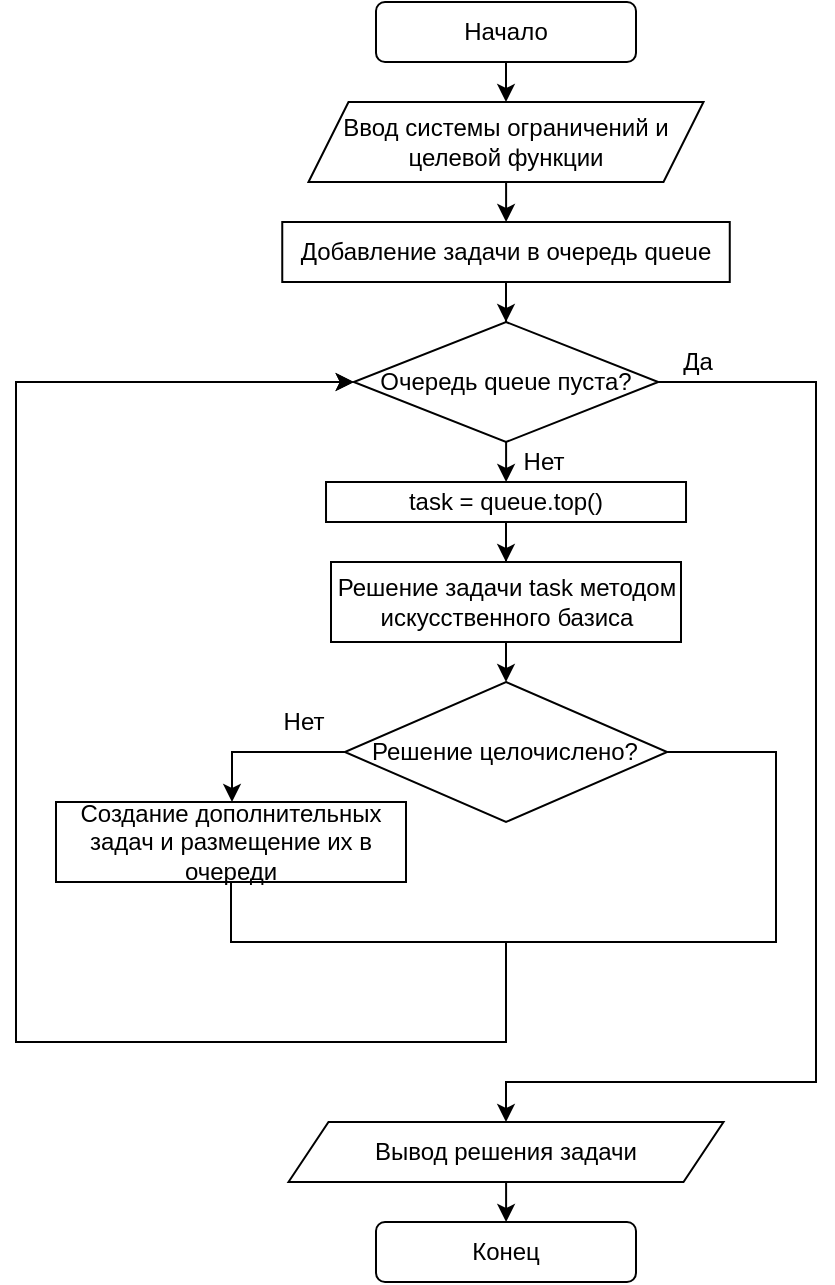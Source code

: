 <mxfile version="13.9.9" type="device"><diagram id="CiKXdzpExYf6AQv8yQZc" name="Page-1"><mxGraphModel dx="1038" dy="523" grid="1" gridSize="10" guides="1" tooltips="1" connect="1" arrows="1" fold="1" page="1" pageScale="1" pageWidth="827" pageHeight="1169" math="0" shadow="0"><root><mxCell id="0"/><mxCell id="1" parent="0"/><mxCell id="G1rCe_Gw7F8kLQglJHDW-11" style="edgeStyle=orthogonalEdgeStyle;rounded=0;orthogonalLoop=1;jettySize=auto;html=1;" parent="1" source="G1rCe_Gw7F8kLQglJHDW-1" target="G1rCe_Gw7F8kLQglJHDW-4" edge="1"><mxGeometry relative="1" as="geometry"/></mxCell><mxCell id="G1rCe_Gw7F8kLQglJHDW-1" value="Начало" style="rounded=1;whiteSpace=wrap;html=1;" parent="1" vertex="1"><mxGeometry x="310" y="90" width="130" height="30" as="geometry"/></mxCell><mxCell id="G1rCe_Gw7F8kLQglJHDW-2" value="Конец" style="rounded=1;whiteSpace=wrap;html=1;" parent="1" vertex="1"><mxGeometry x="310" y="700" width="130" height="30" as="geometry"/></mxCell><mxCell id="G1rCe_Gw7F8kLQglJHDW-13" style="edgeStyle=orthogonalEdgeStyle;rounded=0;orthogonalLoop=1;jettySize=auto;html=1;entryX=0.5;entryY=0;entryDx=0;entryDy=0;" parent="1" source="G1rCe_Gw7F8kLQglJHDW-4" target="iHhwCaGplyBgSFUeWZPl-1" edge="1"><mxGeometry relative="1" as="geometry"/></mxCell><mxCell id="G1rCe_Gw7F8kLQglJHDW-4" value="Ввод системы ограничений и целевой функции" style="shape=parallelogram;perimeter=parallelogramPerimeter;whiteSpace=wrap;html=1;fixedSize=1;" parent="1" vertex="1"><mxGeometry x="276.25" y="140" width="197.5" height="40" as="geometry"/></mxCell><mxCell id="G1rCe_Gw7F8kLQglJHDW-18" style="edgeStyle=orthogonalEdgeStyle;rounded=0;orthogonalLoop=1;jettySize=auto;html=1;" parent="1" source="G1rCe_Gw7F8kLQglJHDW-10" target="G1rCe_Gw7F8kLQglJHDW-2" edge="1"><mxGeometry relative="1" as="geometry"/></mxCell><mxCell id="G1rCe_Gw7F8kLQglJHDW-10" value="Вывод решения задачи" style="shape=parallelogram;perimeter=parallelogramPerimeter;whiteSpace=wrap;html=1;fixedSize=1;" parent="1" vertex="1"><mxGeometry x="266.25" y="650" width="217.5" height="30" as="geometry"/></mxCell><mxCell id="ASzNWnW8ieSl15-eRwXE-4" style="edgeStyle=orthogonalEdgeStyle;rounded=0;orthogonalLoop=1;jettySize=auto;html=1;entryX=0.5;entryY=0;entryDx=0;entryDy=0;" parent="1" source="ASzNWnW8ieSl15-eRwXE-1" target="iHhwCaGplyBgSFUeWZPl-3" edge="1"><mxGeometry relative="1" as="geometry"><mxPoint x="375.5" y="500" as="targetPoint"/></mxGeometry></mxCell><mxCell id="iHhwCaGplyBgSFUeWZPl-11" style="edgeStyle=orthogonalEdgeStyle;rounded=0;orthogonalLoop=1;jettySize=auto;html=1;" edge="1" parent="1" source="ASzNWnW8ieSl15-eRwXE-1" target="G1rCe_Gw7F8kLQglJHDW-10"><mxGeometry relative="1" as="geometry"><Array as="points"><mxPoint x="530" y="280"/><mxPoint x="530" y="630"/><mxPoint x="375" y="630"/></Array></mxGeometry></mxCell><mxCell id="ASzNWnW8ieSl15-eRwXE-1" value="Очередь queue пуста?" style="rhombus;whiteSpace=wrap;html=1;" parent="1" vertex="1"><mxGeometry x="298.88" y="250" width="152.25" height="60" as="geometry"/></mxCell><mxCell id="ASzNWnW8ieSl15-eRwXE-3" value="Да" style="text;html=1;strokeColor=none;fillColor=none;align=center;verticalAlign=middle;whiteSpace=wrap;rounded=0;" parent="1" vertex="1"><mxGeometry x="451.13" y="260" width="40" height="20" as="geometry"/></mxCell><mxCell id="ASzNWnW8ieSl15-eRwXE-7" style="edgeStyle=orthogonalEdgeStyle;rounded=0;orthogonalLoop=1;jettySize=auto;html=1;" parent="1" source="ASzNWnW8ieSl15-eRwXE-5" target="iHhwCaGplyBgSFUeWZPl-5" edge="1"><mxGeometry relative="1" as="geometry"><mxPoint x="375" y="440" as="targetPoint"/></mxGeometry></mxCell><mxCell id="ASzNWnW8ieSl15-eRwXE-5" value="Решение задачи task методом искусственного базиса" style="rounded=0;whiteSpace=wrap;html=1;" parent="1" vertex="1"><mxGeometry x="287.5" y="370" width="175" height="40" as="geometry"/></mxCell><mxCell id="ASzNWnW8ieSl15-eRwXE-9" value="Нет" style="text;html=1;strokeColor=none;fillColor=none;align=center;verticalAlign=middle;whiteSpace=wrap;rounded=0;" parent="1" vertex="1"><mxGeometry x="374" y="310" width="40" height="20" as="geometry"/></mxCell><mxCell id="iHhwCaGplyBgSFUeWZPl-2" style="edgeStyle=orthogonalEdgeStyle;rounded=0;orthogonalLoop=1;jettySize=auto;html=1;entryX=0.5;entryY=0;entryDx=0;entryDy=0;" edge="1" parent="1" source="iHhwCaGplyBgSFUeWZPl-1" target="ASzNWnW8ieSl15-eRwXE-1"><mxGeometry relative="1" as="geometry"/></mxCell><mxCell id="iHhwCaGplyBgSFUeWZPl-1" value="Добавление задачи в очередь queue" style="rounded=0;whiteSpace=wrap;html=1;" vertex="1" parent="1"><mxGeometry x="263.13" y="200" width="223.75" height="30" as="geometry"/></mxCell><mxCell id="iHhwCaGplyBgSFUeWZPl-4" style="edgeStyle=orthogonalEdgeStyle;rounded=0;orthogonalLoop=1;jettySize=auto;html=1;" edge="1" parent="1" source="iHhwCaGplyBgSFUeWZPl-3" target="ASzNWnW8ieSl15-eRwXE-5"><mxGeometry relative="1" as="geometry"/></mxCell><mxCell id="iHhwCaGplyBgSFUeWZPl-3" value="task = queue.top()" style="rounded=0;whiteSpace=wrap;html=1;" vertex="1" parent="1"><mxGeometry x="285.01" y="330" width="180" height="20" as="geometry"/></mxCell><mxCell id="iHhwCaGplyBgSFUeWZPl-7" style="edgeStyle=orthogonalEdgeStyle;rounded=0;orthogonalLoop=1;jettySize=auto;html=1;" edge="1" parent="1" source="iHhwCaGplyBgSFUeWZPl-5" target="iHhwCaGplyBgSFUeWZPl-6"><mxGeometry relative="1" as="geometry"><Array as="points"><mxPoint x="238" y="465"/></Array></mxGeometry></mxCell><mxCell id="iHhwCaGplyBgSFUeWZPl-10" style="edgeStyle=orthogonalEdgeStyle;rounded=0;orthogonalLoop=1;jettySize=auto;html=1;entryX=0;entryY=0.5;entryDx=0;entryDy=0;" edge="1" parent="1" source="iHhwCaGplyBgSFUeWZPl-5" target="ASzNWnW8ieSl15-eRwXE-1"><mxGeometry relative="1" as="geometry"><Array as="points"><mxPoint x="510" y="465"/><mxPoint x="510" y="560"/><mxPoint x="375" y="560"/><mxPoint x="375" y="610"/><mxPoint x="130" y="610"/><mxPoint x="130" y="280"/></Array></mxGeometry></mxCell><mxCell id="iHhwCaGplyBgSFUeWZPl-5" value="Решение целочислено?" style="rhombus;whiteSpace=wrap;html=1;" vertex="1" parent="1"><mxGeometry x="294.44" y="430" width="161.13" height="70" as="geometry"/></mxCell><mxCell id="iHhwCaGplyBgSFUeWZPl-9" style="edgeStyle=orthogonalEdgeStyle;rounded=0;orthogonalLoop=1;jettySize=auto;html=1;entryX=0;entryY=0.5;entryDx=0;entryDy=0;" edge="1" parent="1" source="iHhwCaGplyBgSFUeWZPl-6" target="ASzNWnW8ieSl15-eRwXE-1"><mxGeometry relative="1" as="geometry"><Array as="points"><mxPoint x="238" y="560"/><mxPoint x="375" y="560"/><mxPoint x="375" y="610"/><mxPoint x="130" y="610"/><mxPoint x="130" y="280"/></Array></mxGeometry></mxCell><mxCell id="iHhwCaGplyBgSFUeWZPl-6" value="Создание дополнительных задач и размещение их в очереди" style="rounded=0;whiteSpace=wrap;html=1;" vertex="1" parent="1"><mxGeometry x="150" y="490" width="175" height="40" as="geometry"/></mxCell><mxCell id="iHhwCaGplyBgSFUeWZPl-8" value="Нет" style="text;html=1;strokeColor=none;fillColor=none;align=center;verticalAlign=middle;whiteSpace=wrap;rounded=0;" vertex="1" parent="1"><mxGeometry x="254.44" y="440" width="40" height="20" as="geometry"/></mxCell></root></mxGraphModel></diagram></mxfile>